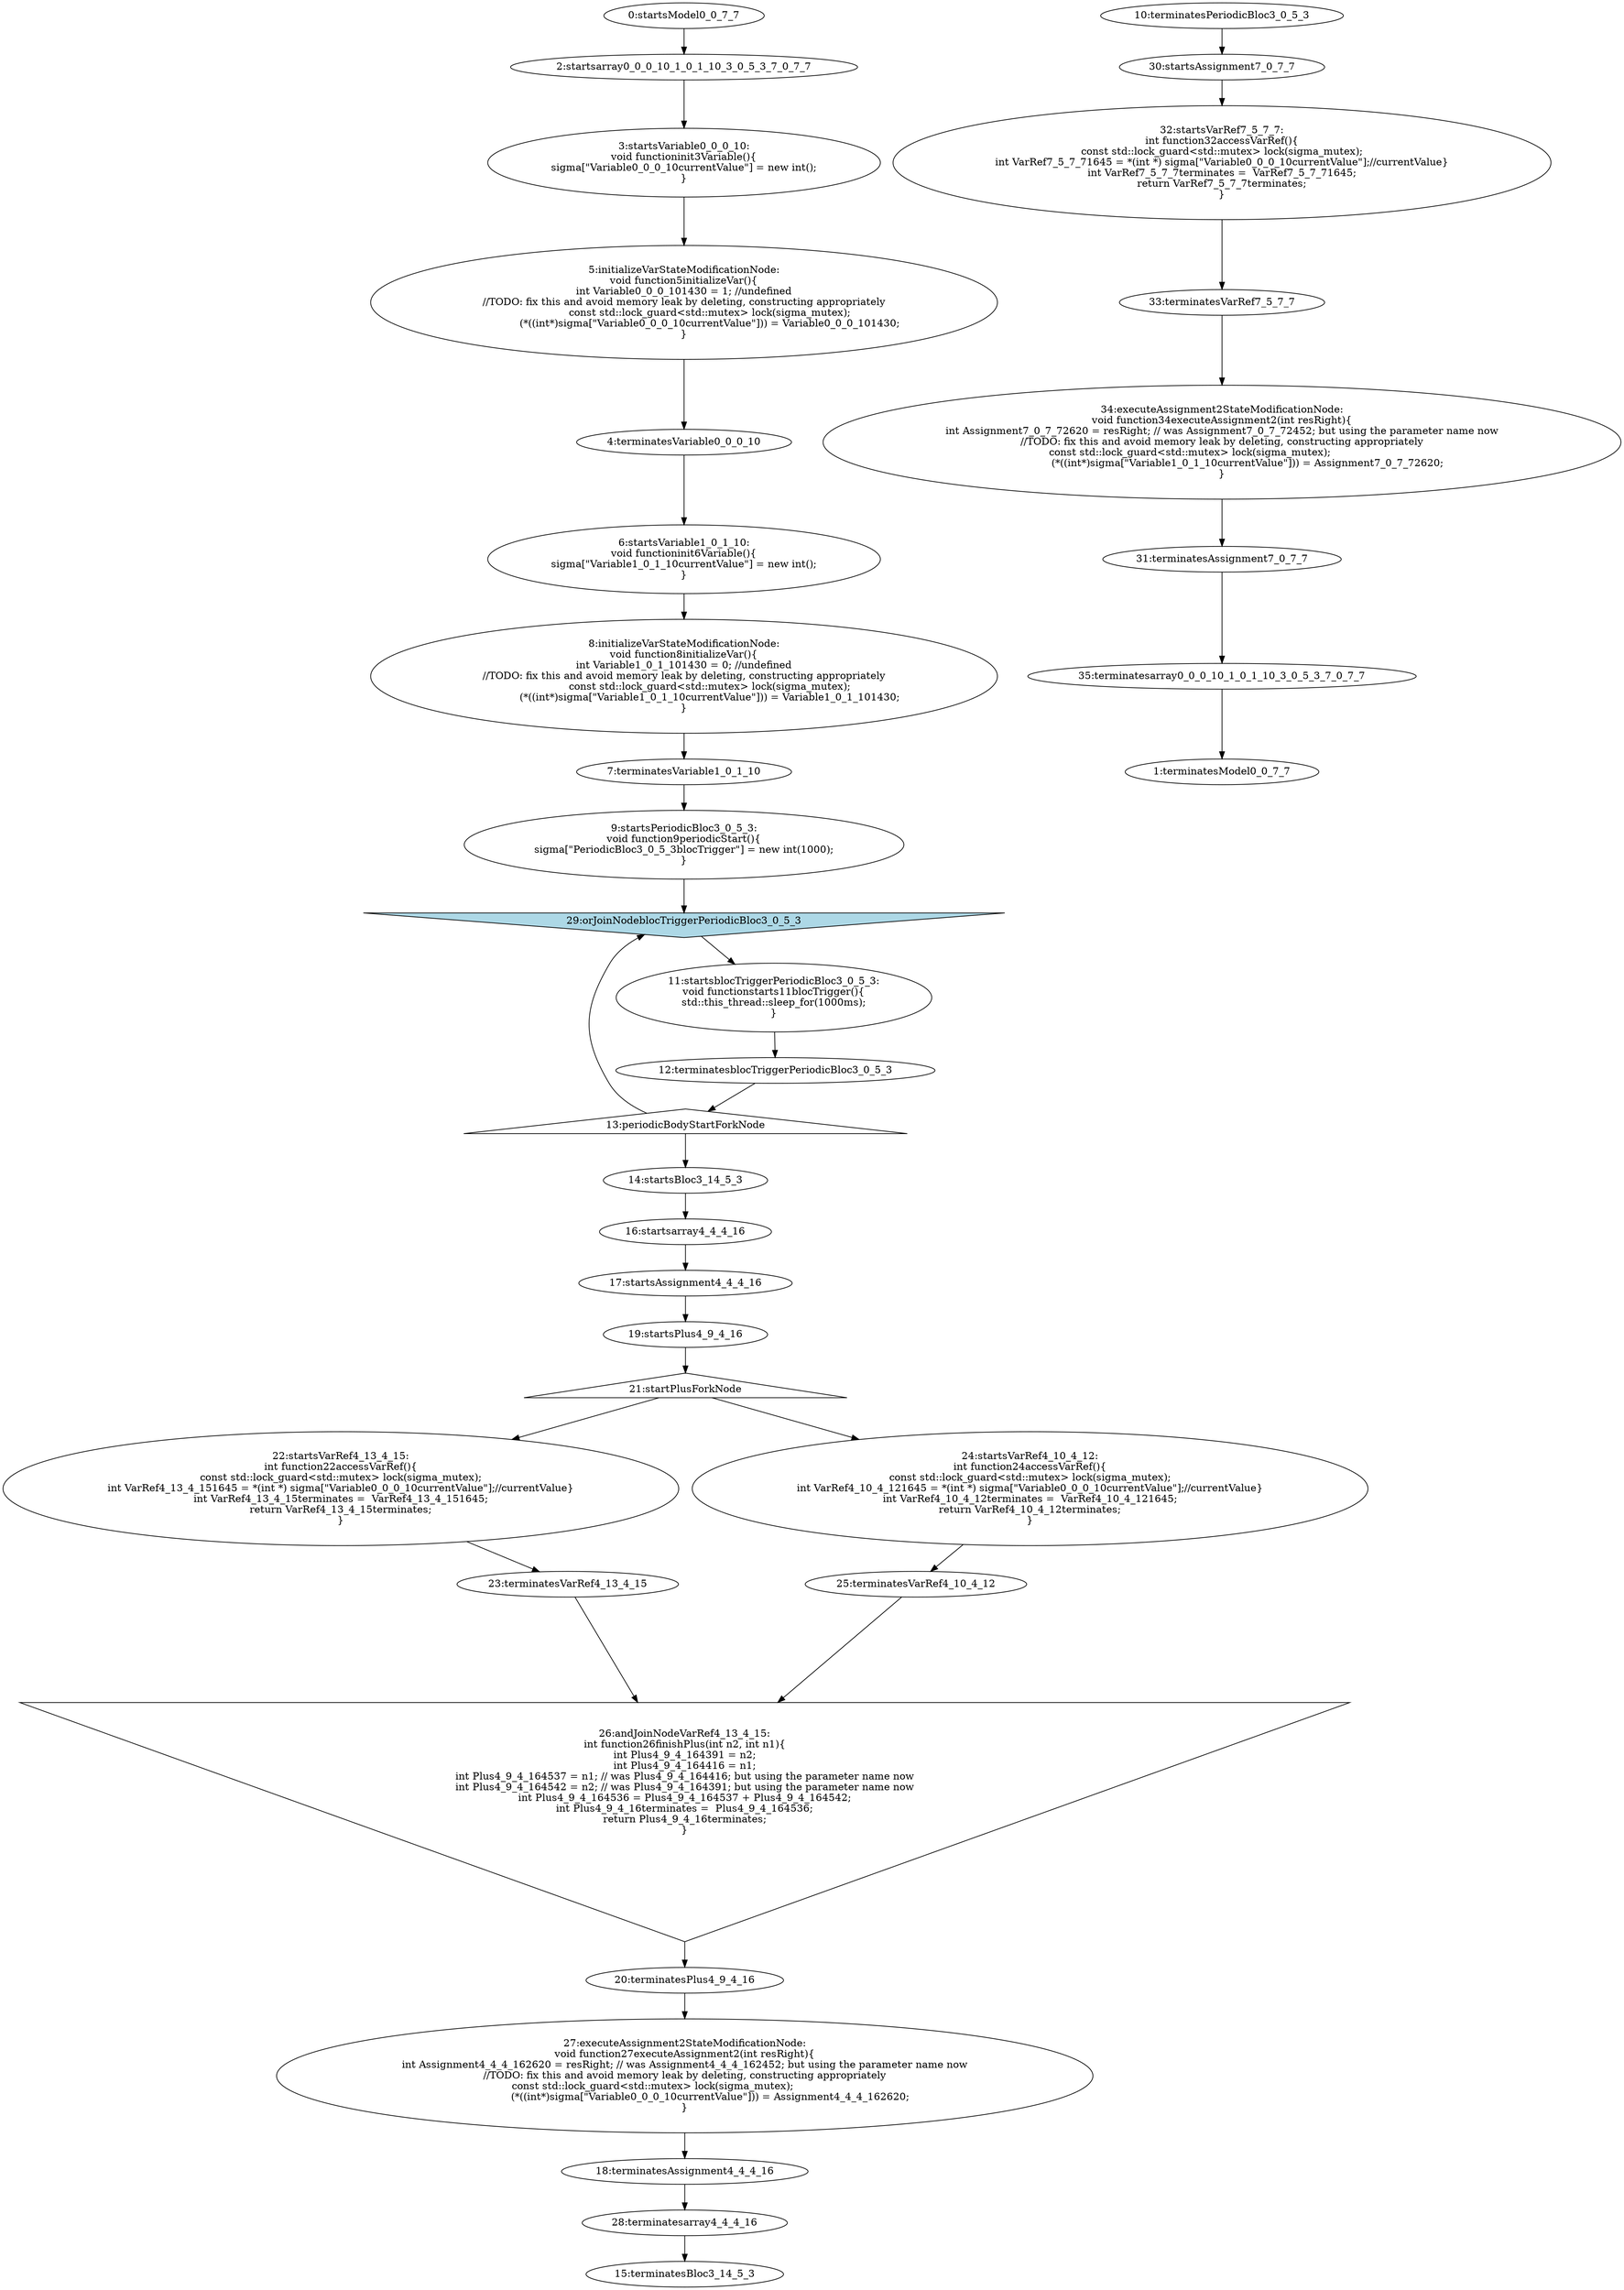 digraph G {
  "0" [label="0:startsModel0_0_7_7" shape="ellipse" ];
  "1" [label="1:terminatesModel0_0_7_7" shape="ellipse" ];
  "2" [label="2:startsarray0_0_0_10_1_0_1_10_3_0_5_3_7_0_7_7" shape="ellipse" ];
  "3" [label="3:startsVariable0_0_0_10:
void functioninit3Variable(){
sigma[\"Variable0_0_0_10currentValue\"] = new int();
}" shape="ellipse" ];
  "4" [label="4:terminatesVariable0_0_0_10" shape="ellipse" ];
  "5" [label="5:initializeVarStateModificationNode:
void function5initializeVar(){
int Variable0_0_0_101430 = 1; //undefined
//TODO: fix this and avoid memory leak by deleting, constructing appropriately
                const std::lock_guard<std::mutex> lock(sigma_mutex);
                (*((int*)sigma[\"Variable0_0_0_10currentValue\"])) = Variable0_0_0_101430;
}" shape="ellipse" ];
  "6" [label="6:startsVariable1_0_1_10:
void functioninit6Variable(){
sigma[\"Variable1_0_1_10currentValue\"] = new int();
}" shape="ellipse" ];
  "7" [label="7:terminatesVariable1_0_1_10" shape="ellipse" ];
  "8" [label="8:initializeVarStateModificationNode:
void function8initializeVar(){
int Variable1_0_1_101430 = 0; //undefined
//TODO: fix this and avoid memory leak by deleting, constructing appropriately
                const std::lock_guard<std::mutex> lock(sigma_mutex);
                (*((int*)sigma[\"Variable1_0_1_10currentValue\"])) = Variable1_0_1_101430;
}" shape="ellipse" ];
  "9" [label="9:startsPeriodicBloc3_0_5_3:
void function9periodicStart(){
sigma[\"PeriodicBloc3_0_5_3blocTrigger\"] = new int(1000);
}" shape="ellipse" ];
  "10" [label="10:terminatesPeriodicBloc3_0_5_3" shape="ellipse" ];
  "11" [label="11:startsblocTriggerPeriodicBloc3_0_5_3:
void functionstarts11blocTrigger(){
std::this_thread::sleep_for(1000ms);
}" shape="ellipse" ];
  "12" [label="12:terminatesblocTriggerPeriodicBloc3_0_5_3" shape="ellipse" ];
  "13" [label="13:periodicBodyStartForkNode" shape="triangle" ];
  "14" [label="14:startsBloc3_14_5_3" shape="ellipse" ];
  "15" [label="15:terminatesBloc3_14_5_3" shape="ellipse" ];
  "16" [label="16:startsarray4_4_4_16" shape="ellipse" ];
  "17" [label="17:startsAssignment4_4_4_16" shape="ellipse" ];
  "18" [label="18:terminatesAssignment4_4_4_16" shape="ellipse" ];
  "19" [label="19:startsPlus4_9_4_16" shape="ellipse" ];
  "20" [label="20:terminatesPlus4_9_4_16" shape="ellipse" ];
  "21" [label="21:startPlusForkNode" shape="triangle" ];
  "22" [label="22:startsVarRef4_13_4_15:
int function22accessVarRef(){
const std::lock_guard<std::mutex> lock(sigma_mutex);
int VarRef4_13_4_151645 = *(int *) sigma[\"Variable0_0_0_10currentValue\"];//currentValue}
int VarRef4_13_4_15terminates =  VarRef4_13_4_151645;
return VarRef4_13_4_15terminates;
}" shape="ellipse" ];
  "23" [label="23:terminatesVarRef4_13_4_15" shape="ellipse" ];
  "24" [label="24:startsVarRef4_10_4_12:
int function24accessVarRef(){
const std::lock_guard<std::mutex> lock(sigma_mutex);
int VarRef4_10_4_121645 = *(int *) sigma[\"Variable0_0_0_10currentValue\"];//currentValue}
int VarRef4_10_4_12terminates =  VarRef4_10_4_121645;
return VarRef4_10_4_12terminates;
}" shape="ellipse" ];
  "25" [label="25:terminatesVarRef4_10_4_12" shape="ellipse" ];
  "26" [label="26:andJoinNodeVarRef4_13_4_15:
int function26finishPlus(int n2, int n1){
int Plus4_9_4_164391 = n2;
int Plus4_9_4_164416 = n1;
int Plus4_9_4_164537 = n1; // was Plus4_9_4_164416; but using the parameter name now
int Plus4_9_4_164542 = n2; // was Plus4_9_4_164391; but using the parameter name now
int Plus4_9_4_164536 = Plus4_9_4_164537 + Plus4_9_4_164542;
int Plus4_9_4_16terminates =  Plus4_9_4_164536;
return Plus4_9_4_16terminates;
}" shape="invtriangle" ];
  "27" [label="27:executeAssignment2StateModificationNode:
void function27executeAssignment2(int resRight){
int Assignment4_4_4_162620 = resRight; // was Assignment4_4_4_162452; but using the parameter name now
//TODO: fix this and avoid memory leak by deleting, constructing appropriately
                const std::lock_guard<std::mutex> lock(sigma_mutex);                                    
                (*((int*)sigma[\"Variable0_0_0_10currentValue\"])) = Assignment4_4_4_162620;
}" shape="ellipse" ];
  "28" [label="28:terminatesarray4_4_4_16" shape="ellipse" ];
  "29" [label="29:orJoinNodeblocTriggerPeriodicBloc3_0_5_3" shape="invtriangle" style="filled" fillcolor="lightblue"];
  "30" [label="30:startsAssignment7_0_7_7" shape="ellipse" ];
  "31" [label="31:terminatesAssignment7_0_7_7" shape="ellipse" ];
  "32" [label="32:startsVarRef7_5_7_7:
int function32accessVarRef(){
const std::lock_guard<std::mutex> lock(sigma_mutex);
int VarRef7_5_7_71645 = *(int *) sigma[\"Variable0_0_0_10currentValue\"];//currentValue}
int VarRef7_5_7_7terminates =  VarRef7_5_7_71645;
return VarRef7_5_7_7terminates;
}" shape="ellipse" ];
  "33" [label="33:terminatesVarRef7_5_7_7" shape="ellipse" ];
  "34" [label="34:executeAssignment2StateModificationNode:
void function34executeAssignment2(int resRight){
int Assignment7_0_7_72620 = resRight; // was Assignment7_0_7_72452; but using the parameter name now
//TODO: fix this and avoid memory leak by deleting, constructing appropriately
                const std::lock_guard<std::mutex> lock(sigma_mutex);                                    
                (*((int*)sigma[\"Variable1_0_1_10currentValue\"])) = Assignment7_0_7_72620;
}" shape="ellipse" ];
  "35" [label="35:terminatesarray0_0_0_10_1_0_1_10_3_0_5_3_7_0_7_7" shape="ellipse" ];
  "0" -> "2" [label=""];
  "3" -> "5" [label=""];
  "5" -> "4" [label=""];
  "2" -> "3" [label=""];
  "6" -> "8" [label=""];
  "8" -> "7" [label=""];
  "4" -> "6" [label=""];
  "9" -> "29" [label=""];
  "11" -> "12" [label=""];
  "12" -> "13" [label=""];
  "14" -> "16" [label=""];
  "19" -> "21" [label=""];
  "22" -> "23" [label=""];
  "21" -> "22" [label=""];
  "24" -> "25" [label=""];
  "21" -> "24" [label=""];
  "23" -> "26" [label=""];
  "25" -> "26" [label=""];
  "26" -> "20" [label=""];
  "17" -> "19" [label=""];
  "20" -> "27" [label=""];
  "27" -> "18" [label=""];
  "16" -> "17" [label=""];
  "18" -> "28" [label=""];
  "28" -> "15" [label=""];
  "13" -> "14" [label=""];
  "13" -> "29" [label=""];
  "29" -> "11" [label=""];
  "7" -> "9" [label=""];
  "32" -> "33" [label=""];
  "30" -> "32" [label=""];
  "33" -> "34" [label=""];
  "34" -> "31" [label=""];
  "10" -> "30" [label=""];
  "31" -> "35" [label=""];
  "35" -> "1" [label=""];
}
